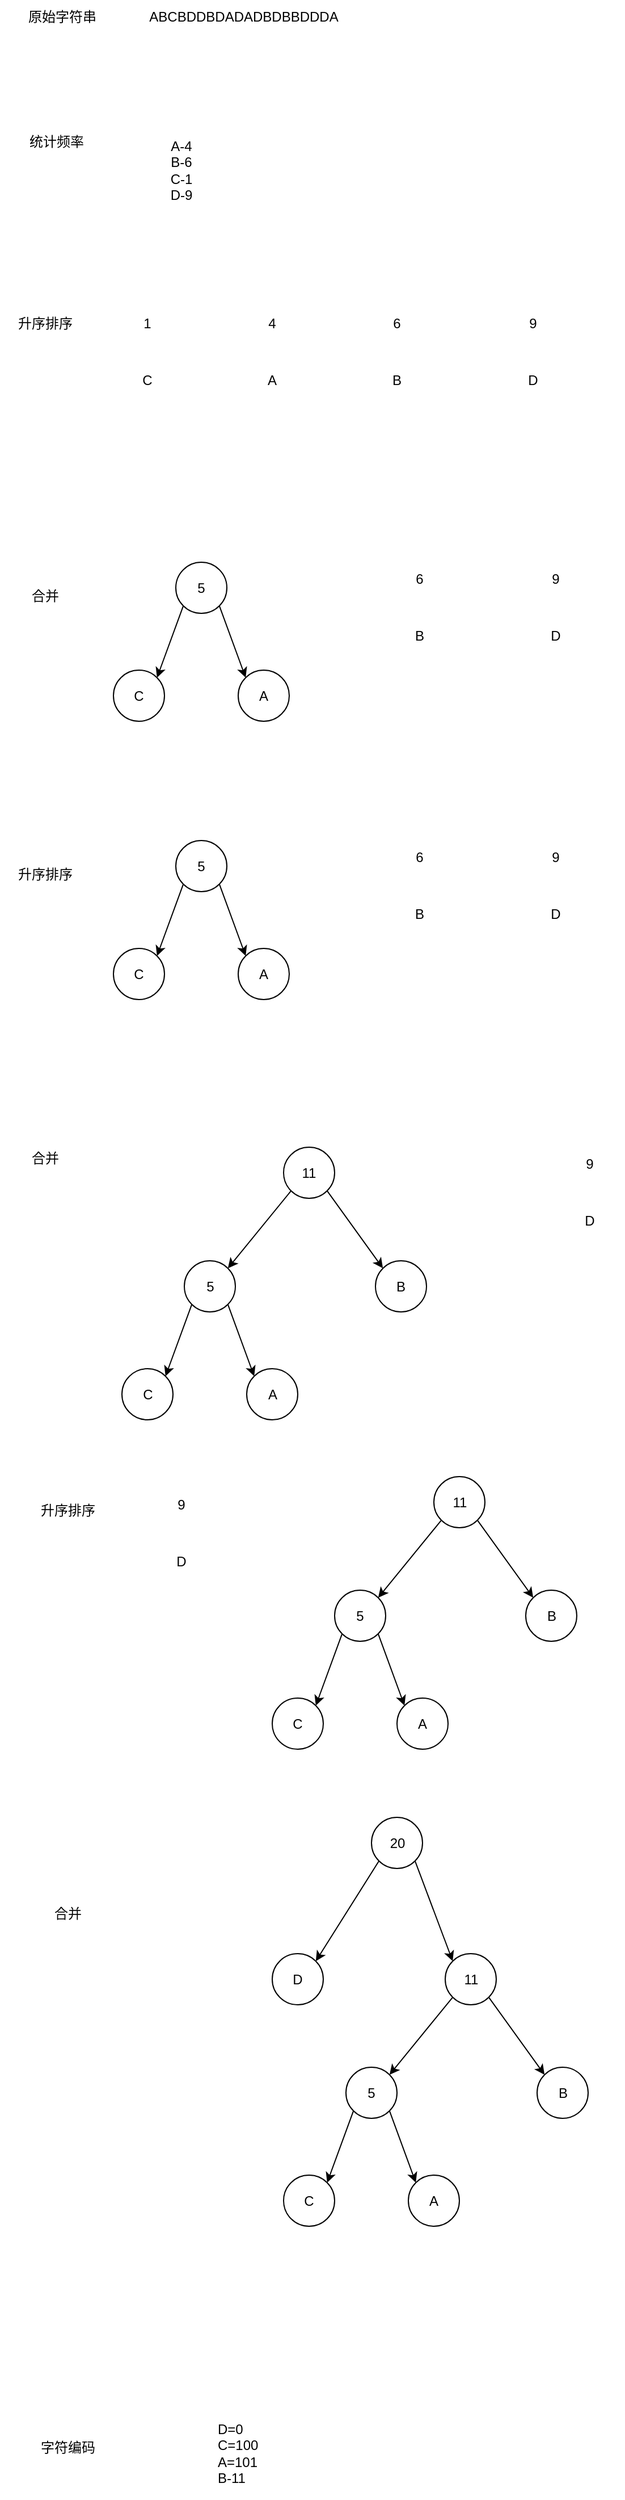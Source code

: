 <mxfile version="26.0.16">
  <diagram name="第 1 页" id="wFlyC7s1-YOOJ75fs-7G">
    <mxGraphModel dx="684" dy="769" grid="1" gridSize="10" guides="1" tooltips="1" connect="1" arrows="1" fold="1" page="1" pageScale="1" pageWidth="827" pageHeight="1169" math="0" shadow="0">
      <root>
        <mxCell id="0" />
        <mxCell id="1" parent="0" />
        <mxCell id="l_QU5kw00aDezL9Dm25i-1" value="原始字符串" style="text;html=1;align=center;verticalAlign=middle;whiteSpace=wrap;rounded=0;" vertex="1" parent="1">
          <mxGeometry x="60" y="140" width="110" height="30" as="geometry" />
        </mxCell>
        <mxCell id="l_QU5kw00aDezL9Dm25i-3" value="ABCBDDBDADADBDBBDDDA" style="text;html=1;align=center;verticalAlign=middle;whiteSpace=wrap;rounded=0;" vertex="1" parent="1">
          <mxGeometry x="180" y="140" width="190" height="30" as="geometry" />
        </mxCell>
        <mxCell id="l_QU5kw00aDezL9Dm25i-4" value="统计频率" style="text;html=1;align=center;verticalAlign=middle;whiteSpace=wrap;rounded=0;" vertex="1" parent="1">
          <mxGeometry x="80" y="250" width="60" height="30" as="geometry" />
        </mxCell>
        <mxCell id="l_QU5kw00aDezL9Dm25i-5" value="A-4&lt;div&gt;B-6&lt;/div&gt;&lt;div&gt;C-1&lt;/div&gt;&lt;div&gt;D-9&lt;/div&gt;" style="text;html=1;align=center;verticalAlign=middle;whiteSpace=wrap;rounded=0;" vertex="1" parent="1">
          <mxGeometry x="180" y="250" width="80" height="80" as="geometry" />
        </mxCell>
        <mxCell id="l_QU5kw00aDezL9Dm25i-7" value="升序排序" style="text;html=1;align=center;verticalAlign=middle;whiteSpace=wrap;rounded=0;" vertex="1" parent="1">
          <mxGeometry x="70" y="410" width="60" height="30" as="geometry" />
        </mxCell>
        <mxCell id="l_QU5kw00aDezL9Dm25i-8" value="C" style="text;html=1;align=center;verticalAlign=middle;whiteSpace=wrap;rounded=0;" vertex="1" parent="1">
          <mxGeometry x="160" y="460" width="60" height="30" as="geometry" />
        </mxCell>
        <mxCell id="l_QU5kw00aDezL9Dm25i-9" value="1" style="text;html=1;align=center;verticalAlign=middle;whiteSpace=wrap;rounded=0;" vertex="1" parent="1">
          <mxGeometry x="160" y="410" width="60" height="30" as="geometry" />
        </mxCell>
        <mxCell id="l_QU5kw00aDezL9Dm25i-10" value="A" style="text;html=1;align=center;verticalAlign=middle;whiteSpace=wrap;rounded=0;" vertex="1" parent="1">
          <mxGeometry x="270" y="460" width="60" height="30" as="geometry" />
        </mxCell>
        <mxCell id="l_QU5kw00aDezL9Dm25i-11" value="4" style="text;html=1;align=center;verticalAlign=middle;whiteSpace=wrap;rounded=0;" vertex="1" parent="1">
          <mxGeometry x="270" y="410" width="60" height="30" as="geometry" />
        </mxCell>
        <mxCell id="l_QU5kw00aDezL9Dm25i-12" value="B" style="text;html=1;align=center;verticalAlign=middle;whiteSpace=wrap;rounded=0;" vertex="1" parent="1">
          <mxGeometry x="380" y="460" width="60" height="30" as="geometry" />
        </mxCell>
        <mxCell id="l_QU5kw00aDezL9Dm25i-13" value="6" style="text;html=1;align=center;verticalAlign=middle;whiteSpace=wrap;rounded=0;" vertex="1" parent="1">
          <mxGeometry x="380" y="410" width="60" height="30" as="geometry" />
        </mxCell>
        <mxCell id="l_QU5kw00aDezL9Dm25i-14" value="D" style="text;html=1;align=center;verticalAlign=middle;whiteSpace=wrap;rounded=0;" vertex="1" parent="1">
          <mxGeometry x="500" y="460" width="60" height="30" as="geometry" />
        </mxCell>
        <mxCell id="l_QU5kw00aDezL9Dm25i-15" value="9" style="text;html=1;align=center;verticalAlign=middle;whiteSpace=wrap;rounded=0;" vertex="1" parent="1">
          <mxGeometry x="500" y="410" width="60" height="30" as="geometry" />
        </mxCell>
        <mxCell id="l_QU5kw00aDezL9Dm25i-16" value="合并" style="text;html=1;align=center;verticalAlign=middle;whiteSpace=wrap;rounded=0;" vertex="1" parent="1">
          <mxGeometry x="70" y="650" width="60" height="30" as="geometry" />
        </mxCell>
        <mxCell id="l_QU5kw00aDezL9Dm25i-21" style="rounded=0;orthogonalLoop=1;jettySize=auto;html=1;exitX=0;exitY=1;exitDx=0;exitDy=0;entryX=1;entryY=0;entryDx=0;entryDy=0;" edge="1" parent="1" source="l_QU5kw00aDezL9Dm25i-18" target="l_QU5kw00aDezL9Dm25i-19">
          <mxGeometry relative="1" as="geometry" />
        </mxCell>
        <mxCell id="l_QU5kw00aDezL9Dm25i-23" style="rounded=0;orthogonalLoop=1;jettySize=auto;html=1;exitX=1;exitY=1;exitDx=0;exitDy=0;entryX=0;entryY=0;entryDx=0;entryDy=0;" edge="1" parent="1" source="l_QU5kw00aDezL9Dm25i-18" target="l_QU5kw00aDezL9Dm25i-20">
          <mxGeometry relative="1" as="geometry" />
        </mxCell>
        <mxCell id="l_QU5kw00aDezL9Dm25i-18" value="5" style="ellipse;whiteSpace=wrap;html=1;aspect=fixed;" vertex="1" parent="1">
          <mxGeometry x="215" y="635" width="45" height="45" as="geometry" />
        </mxCell>
        <mxCell id="l_QU5kw00aDezL9Dm25i-19" value="C" style="ellipse;whiteSpace=wrap;html=1;aspect=fixed;" vertex="1" parent="1">
          <mxGeometry x="160" y="730" width="45" height="45" as="geometry" />
        </mxCell>
        <mxCell id="l_QU5kw00aDezL9Dm25i-20" value="A" style="ellipse;whiteSpace=wrap;html=1;aspect=fixed;" vertex="1" parent="1">
          <mxGeometry x="270" y="730" width="45" height="45" as="geometry" />
        </mxCell>
        <mxCell id="l_QU5kw00aDezL9Dm25i-26" value="B" style="text;html=1;align=center;verticalAlign=middle;whiteSpace=wrap;rounded=0;" vertex="1" parent="1">
          <mxGeometry x="400" y="685" width="60" height="30" as="geometry" />
        </mxCell>
        <mxCell id="l_QU5kw00aDezL9Dm25i-27" value="6" style="text;html=1;align=center;verticalAlign=middle;whiteSpace=wrap;rounded=0;" vertex="1" parent="1">
          <mxGeometry x="400" y="635" width="60" height="30" as="geometry" />
        </mxCell>
        <mxCell id="l_QU5kw00aDezL9Dm25i-28" value="D" style="text;html=1;align=center;verticalAlign=middle;whiteSpace=wrap;rounded=0;" vertex="1" parent="1">
          <mxGeometry x="520" y="685" width="60" height="30" as="geometry" />
        </mxCell>
        <mxCell id="l_QU5kw00aDezL9Dm25i-29" value="9" style="text;html=1;align=center;verticalAlign=middle;whiteSpace=wrap;rounded=0;" vertex="1" parent="1">
          <mxGeometry x="520" y="635" width="60" height="30" as="geometry" />
        </mxCell>
        <mxCell id="l_QU5kw00aDezL9Dm25i-30" value="升序排序" style="text;html=1;align=center;verticalAlign=middle;whiteSpace=wrap;rounded=0;" vertex="1" parent="1">
          <mxGeometry x="70" y="895" width="60" height="30" as="geometry" />
        </mxCell>
        <mxCell id="l_QU5kw00aDezL9Dm25i-31" style="rounded=0;orthogonalLoop=1;jettySize=auto;html=1;exitX=0;exitY=1;exitDx=0;exitDy=0;entryX=1;entryY=0;entryDx=0;entryDy=0;" edge="1" parent="1" source="l_QU5kw00aDezL9Dm25i-33" target="l_QU5kw00aDezL9Dm25i-34">
          <mxGeometry relative="1" as="geometry" />
        </mxCell>
        <mxCell id="l_QU5kw00aDezL9Dm25i-32" style="rounded=0;orthogonalLoop=1;jettySize=auto;html=1;exitX=1;exitY=1;exitDx=0;exitDy=0;entryX=0;entryY=0;entryDx=0;entryDy=0;" edge="1" parent="1" source="l_QU5kw00aDezL9Dm25i-33" target="l_QU5kw00aDezL9Dm25i-35">
          <mxGeometry relative="1" as="geometry" />
        </mxCell>
        <mxCell id="l_QU5kw00aDezL9Dm25i-33" value="5" style="ellipse;whiteSpace=wrap;html=1;aspect=fixed;" vertex="1" parent="1">
          <mxGeometry x="215" y="880" width="45" height="45" as="geometry" />
        </mxCell>
        <mxCell id="l_QU5kw00aDezL9Dm25i-34" value="C" style="ellipse;whiteSpace=wrap;html=1;aspect=fixed;" vertex="1" parent="1">
          <mxGeometry x="160" y="975" width="45" height="45" as="geometry" />
        </mxCell>
        <mxCell id="l_QU5kw00aDezL9Dm25i-35" value="A" style="ellipse;whiteSpace=wrap;html=1;aspect=fixed;" vertex="1" parent="1">
          <mxGeometry x="270" y="975" width="45" height="45" as="geometry" />
        </mxCell>
        <mxCell id="l_QU5kw00aDezL9Dm25i-36" value="B" style="text;html=1;align=center;verticalAlign=middle;whiteSpace=wrap;rounded=0;" vertex="1" parent="1">
          <mxGeometry x="400" y="930" width="60" height="30" as="geometry" />
        </mxCell>
        <mxCell id="l_QU5kw00aDezL9Dm25i-37" value="6" style="text;html=1;align=center;verticalAlign=middle;whiteSpace=wrap;rounded=0;" vertex="1" parent="1">
          <mxGeometry x="400" y="880" width="60" height="30" as="geometry" />
        </mxCell>
        <mxCell id="l_QU5kw00aDezL9Dm25i-38" value="D" style="text;html=1;align=center;verticalAlign=middle;whiteSpace=wrap;rounded=0;" vertex="1" parent="1">
          <mxGeometry x="520" y="930" width="60" height="30" as="geometry" />
        </mxCell>
        <mxCell id="l_QU5kw00aDezL9Dm25i-39" value="9" style="text;html=1;align=center;verticalAlign=middle;whiteSpace=wrap;rounded=0;" vertex="1" parent="1">
          <mxGeometry x="520" y="880" width="60" height="30" as="geometry" />
        </mxCell>
        <mxCell id="l_QU5kw00aDezL9Dm25i-40" value="合并" style="text;html=1;align=center;verticalAlign=middle;whiteSpace=wrap;rounded=0;" vertex="1" parent="1">
          <mxGeometry x="70" y="1145" width="60" height="30" as="geometry" />
        </mxCell>
        <mxCell id="l_QU5kw00aDezL9Dm25i-41" style="rounded=0;orthogonalLoop=1;jettySize=auto;html=1;exitX=0;exitY=1;exitDx=0;exitDy=0;entryX=1;entryY=0;entryDx=0;entryDy=0;" edge="1" parent="1" source="l_QU5kw00aDezL9Dm25i-43" target="l_QU5kw00aDezL9Dm25i-44">
          <mxGeometry relative="1" as="geometry" />
        </mxCell>
        <mxCell id="l_QU5kw00aDezL9Dm25i-42" style="rounded=0;orthogonalLoop=1;jettySize=auto;html=1;exitX=1;exitY=1;exitDx=0;exitDy=0;entryX=0;entryY=0;entryDx=0;entryDy=0;" edge="1" parent="1" source="l_QU5kw00aDezL9Dm25i-43" target="l_QU5kw00aDezL9Dm25i-45">
          <mxGeometry relative="1" as="geometry" />
        </mxCell>
        <mxCell id="l_QU5kw00aDezL9Dm25i-43" value="5" style="ellipse;whiteSpace=wrap;html=1;aspect=fixed;" vertex="1" parent="1">
          <mxGeometry x="222.5" y="1250" width="45" height="45" as="geometry" />
        </mxCell>
        <mxCell id="l_QU5kw00aDezL9Dm25i-44" value="C" style="ellipse;whiteSpace=wrap;html=1;aspect=fixed;" vertex="1" parent="1">
          <mxGeometry x="167.5" y="1345" width="45" height="45" as="geometry" />
        </mxCell>
        <mxCell id="l_QU5kw00aDezL9Dm25i-45" value="A" style="ellipse;whiteSpace=wrap;html=1;aspect=fixed;" vertex="1" parent="1">
          <mxGeometry x="277.5" y="1345" width="45" height="45" as="geometry" />
        </mxCell>
        <mxCell id="l_QU5kw00aDezL9Dm25i-48" value="D" style="text;html=1;align=center;verticalAlign=middle;whiteSpace=wrap;rounded=0;" vertex="1" parent="1">
          <mxGeometry x="550" y="1200" width="60" height="30" as="geometry" />
        </mxCell>
        <mxCell id="l_QU5kw00aDezL9Dm25i-49" value="9" style="text;html=1;align=center;verticalAlign=middle;whiteSpace=wrap;rounded=0;" vertex="1" parent="1">
          <mxGeometry x="550" y="1150" width="60" height="30" as="geometry" />
        </mxCell>
        <mxCell id="l_QU5kw00aDezL9Dm25i-50" value="B" style="ellipse;whiteSpace=wrap;html=1;aspect=fixed;" vertex="1" parent="1">
          <mxGeometry x="391" y="1250" width="45" height="45" as="geometry" />
        </mxCell>
        <mxCell id="l_QU5kw00aDezL9Dm25i-52" style="rounded=0;orthogonalLoop=1;jettySize=auto;html=1;exitX=0;exitY=1;exitDx=0;exitDy=0;entryX=1;entryY=0;entryDx=0;entryDy=0;" edge="1" parent="1" source="l_QU5kw00aDezL9Dm25i-51" target="l_QU5kw00aDezL9Dm25i-43">
          <mxGeometry relative="1" as="geometry" />
        </mxCell>
        <mxCell id="l_QU5kw00aDezL9Dm25i-53" style="rounded=0;orthogonalLoop=1;jettySize=auto;html=1;exitX=1;exitY=1;exitDx=0;exitDy=0;entryX=0;entryY=0;entryDx=0;entryDy=0;" edge="1" parent="1" source="l_QU5kw00aDezL9Dm25i-51" target="l_QU5kw00aDezL9Dm25i-50">
          <mxGeometry relative="1" as="geometry" />
        </mxCell>
        <mxCell id="l_QU5kw00aDezL9Dm25i-51" value="11" style="ellipse;whiteSpace=wrap;html=1;aspect=fixed;" vertex="1" parent="1">
          <mxGeometry x="310" y="1150" width="45" height="45" as="geometry" />
        </mxCell>
        <mxCell id="l_QU5kw00aDezL9Dm25i-54" style="rounded=0;orthogonalLoop=1;jettySize=auto;html=1;exitX=0;exitY=1;exitDx=0;exitDy=0;entryX=1;entryY=0;entryDx=0;entryDy=0;" edge="1" parent="1" source="l_QU5kw00aDezL9Dm25i-56" target="l_QU5kw00aDezL9Dm25i-57">
          <mxGeometry relative="1" as="geometry" />
        </mxCell>
        <mxCell id="l_QU5kw00aDezL9Dm25i-55" style="rounded=0;orthogonalLoop=1;jettySize=auto;html=1;exitX=1;exitY=1;exitDx=0;exitDy=0;entryX=0;entryY=0;entryDx=0;entryDy=0;" edge="1" parent="1" source="l_QU5kw00aDezL9Dm25i-56" target="l_QU5kw00aDezL9Dm25i-58">
          <mxGeometry relative="1" as="geometry" />
        </mxCell>
        <mxCell id="l_QU5kw00aDezL9Dm25i-56" value="5" style="ellipse;whiteSpace=wrap;html=1;aspect=fixed;" vertex="1" parent="1">
          <mxGeometry x="355" y="1540" width="45" height="45" as="geometry" />
        </mxCell>
        <mxCell id="l_QU5kw00aDezL9Dm25i-57" value="C" style="ellipse;whiteSpace=wrap;html=1;aspect=fixed;" vertex="1" parent="1">
          <mxGeometry x="300" y="1635" width="45" height="45" as="geometry" />
        </mxCell>
        <mxCell id="l_QU5kw00aDezL9Dm25i-58" value="A" style="ellipse;whiteSpace=wrap;html=1;aspect=fixed;" vertex="1" parent="1">
          <mxGeometry x="410" y="1635" width="45" height="45" as="geometry" />
        </mxCell>
        <mxCell id="l_QU5kw00aDezL9Dm25i-59" value="D" style="text;html=1;align=center;verticalAlign=middle;whiteSpace=wrap;rounded=0;" vertex="1" parent="1">
          <mxGeometry x="190" y="1500" width="60" height="30" as="geometry" />
        </mxCell>
        <mxCell id="l_QU5kw00aDezL9Dm25i-60" value="9" style="text;html=1;align=center;verticalAlign=middle;whiteSpace=wrap;rounded=0;" vertex="1" parent="1">
          <mxGeometry x="190" y="1450" width="60" height="30" as="geometry" />
        </mxCell>
        <mxCell id="l_QU5kw00aDezL9Dm25i-61" value="B" style="ellipse;whiteSpace=wrap;html=1;aspect=fixed;" vertex="1" parent="1">
          <mxGeometry x="523.5" y="1540" width="45" height="45" as="geometry" />
        </mxCell>
        <mxCell id="l_QU5kw00aDezL9Dm25i-62" style="rounded=0;orthogonalLoop=1;jettySize=auto;html=1;exitX=0;exitY=1;exitDx=0;exitDy=0;entryX=1;entryY=0;entryDx=0;entryDy=0;" edge="1" parent="1" source="l_QU5kw00aDezL9Dm25i-64" target="l_QU5kw00aDezL9Dm25i-56">
          <mxGeometry relative="1" as="geometry" />
        </mxCell>
        <mxCell id="l_QU5kw00aDezL9Dm25i-63" style="rounded=0;orthogonalLoop=1;jettySize=auto;html=1;exitX=1;exitY=1;exitDx=0;exitDy=0;entryX=0;entryY=0;entryDx=0;entryDy=0;" edge="1" parent="1" source="l_QU5kw00aDezL9Dm25i-64" target="l_QU5kw00aDezL9Dm25i-61">
          <mxGeometry relative="1" as="geometry" />
        </mxCell>
        <mxCell id="l_QU5kw00aDezL9Dm25i-64" value="11" style="ellipse;whiteSpace=wrap;html=1;aspect=fixed;" vertex="1" parent="1">
          <mxGeometry x="442.5" y="1440" width="45" height="45" as="geometry" />
        </mxCell>
        <mxCell id="l_QU5kw00aDezL9Dm25i-65" value="升序排序" style="text;html=1;align=center;verticalAlign=middle;whiteSpace=wrap;rounded=0;" vertex="1" parent="1">
          <mxGeometry x="90" y="1455" width="60" height="30" as="geometry" />
        </mxCell>
        <mxCell id="l_QU5kw00aDezL9Dm25i-66" style="rounded=0;orthogonalLoop=1;jettySize=auto;html=1;exitX=0;exitY=1;exitDx=0;exitDy=0;entryX=1;entryY=0;entryDx=0;entryDy=0;" edge="1" parent="1" source="l_QU5kw00aDezL9Dm25i-68" target="l_QU5kw00aDezL9Dm25i-69">
          <mxGeometry relative="1" as="geometry" />
        </mxCell>
        <mxCell id="l_QU5kw00aDezL9Dm25i-67" style="rounded=0;orthogonalLoop=1;jettySize=auto;html=1;exitX=1;exitY=1;exitDx=0;exitDy=0;entryX=0;entryY=0;entryDx=0;entryDy=0;" edge="1" parent="1" source="l_QU5kw00aDezL9Dm25i-68" target="l_QU5kw00aDezL9Dm25i-70">
          <mxGeometry relative="1" as="geometry" />
        </mxCell>
        <mxCell id="l_QU5kw00aDezL9Dm25i-68" value="5" style="ellipse;whiteSpace=wrap;html=1;aspect=fixed;" vertex="1" parent="1">
          <mxGeometry x="365" y="1960" width="45" height="45" as="geometry" />
        </mxCell>
        <mxCell id="l_QU5kw00aDezL9Dm25i-69" value="C" style="ellipse;whiteSpace=wrap;html=1;aspect=fixed;" vertex="1" parent="1">
          <mxGeometry x="310" y="2055" width="45" height="45" as="geometry" />
        </mxCell>
        <mxCell id="l_QU5kw00aDezL9Dm25i-70" value="A" style="ellipse;whiteSpace=wrap;html=1;aspect=fixed;" vertex="1" parent="1">
          <mxGeometry x="420" y="2055" width="45" height="45" as="geometry" />
        </mxCell>
        <mxCell id="l_QU5kw00aDezL9Dm25i-71" value="B" style="ellipse;whiteSpace=wrap;html=1;aspect=fixed;" vertex="1" parent="1">
          <mxGeometry x="533.5" y="1960" width="45" height="45" as="geometry" />
        </mxCell>
        <mxCell id="l_QU5kw00aDezL9Dm25i-72" style="rounded=0;orthogonalLoop=1;jettySize=auto;html=1;exitX=0;exitY=1;exitDx=0;exitDy=0;entryX=1;entryY=0;entryDx=0;entryDy=0;" edge="1" parent="1" source="l_QU5kw00aDezL9Dm25i-74" target="l_QU5kw00aDezL9Dm25i-68">
          <mxGeometry relative="1" as="geometry" />
        </mxCell>
        <mxCell id="l_QU5kw00aDezL9Dm25i-73" style="rounded=0;orthogonalLoop=1;jettySize=auto;html=1;exitX=1;exitY=1;exitDx=0;exitDy=0;entryX=0;entryY=0;entryDx=0;entryDy=0;" edge="1" parent="1" source="l_QU5kw00aDezL9Dm25i-74" target="l_QU5kw00aDezL9Dm25i-71">
          <mxGeometry relative="1" as="geometry" />
        </mxCell>
        <mxCell id="l_QU5kw00aDezL9Dm25i-74" value="11" style="ellipse;whiteSpace=wrap;html=1;aspect=fixed;" vertex="1" parent="1">
          <mxGeometry x="452.5" y="1860" width="45" height="45" as="geometry" />
        </mxCell>
        <mxCell id="l_QU5kw00aDezL9Dm25i-78" style="rounded=0;orthogonalLoop=1;jettySize=auto;html=1;exitX=0;exitY=1;exitDx=0;exitDy=0;entryX=1;entryY=0;entryDx=0;entryDy=0;" edge="1" parent="1" source="l_QU5kw00aDezL9Dm25i-75" target="l_QU5kw00aDezL9Dm25i-76">
          <mxGeometry relative="1" as="geometry" />
        </mxCell>
        <mxCell id="l_QU5kw00aDezL9Dm25i-79" style="rounded=0;orthogonalLoop=1;jettySize=auto;html=1;exitX=1;exitY=1;exitDx=0;exitDy=0;entryX=0;entryY=0;entryDx=0;entryDy=0;" edge="1" parent="1" source="l_QU5kw00aDezL9Dm25i-75" target="l_QU5kw00aDezL9Dm25i-74">
          <mxGeometry relative="1" as="geometry" />
        </mxCell>
        <mxCell id="l_QU5kw00aDezL9Dm25i-75" value="20" style="ellipse;whiteSpace=wrap;html=1;aspect=fixed;" vertex="1" parent="1">
          <mxGeometry x="387.5" y="1740" width="45" height="45" as="geometry" />
        </mxCell>
        <mxCell id="l_QU5kw00aDezL9Dm25i-76" value="D" style="ellipse;whiteSpace=wrap;html=1;aspect=fixed;" vertex="1" parent="1">
          <mxGeometry x="300" y="1860" width="45" height="45" as="geometry" />
        </mxCell>
        <mxCell id="l_QU5kw00aDezL9Dm25i-77" value="合并" style="text;html=1;align=center;verticalAlign=middle;whiteSpace=wrap;rounded=0;" vertex="1" parent="1">
          <mxGeometry x="90" y="1810" width="60" height="30" as="geometry" />
        </mxCell>
        <mxCell id="l_QU5kw00aDezL9Dm25i-80" value="字符编码" style="text;html=1;align=center;verticalAlign=middle;whiteSpace=wrap;rounded=0;" vertex="1" parent="1">
          <mxGeometry x="90" y="2280" width="60" height="30" as="geometry" />
        </mxCell>
        <mxCell id="l_QU5kw00aDezL9Dm25i-81" value="D=0&lt;div&gt;C=100&lt;/div&gt;&lt;div&gt;A=101&lt;/div&gt;&lt;div&gt;B-11&lt;/div&gt;" style="text;html=1;align=left;verticalAlign=middle;whiteSpace=wrap;rounded=0;" vertex="1" parent="1">
          <mxGeometry x="250" y="2260" width="77.5" height="80" as="geometry" />
        </mxCell>
      </root>
    </mxGraphModel>
  </diagram>
</mxfile>
